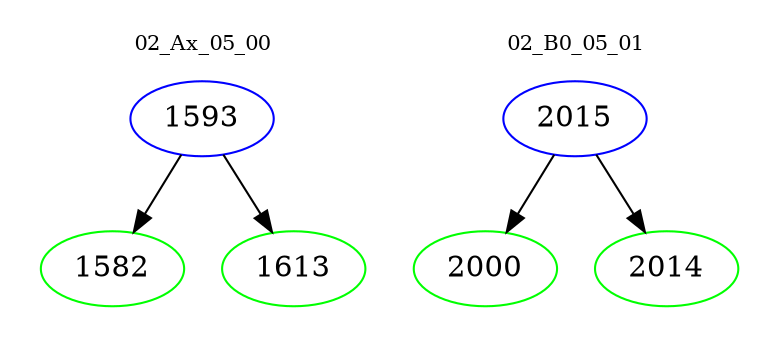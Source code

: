 digraph{
subgraph cluster_0 {
color = white
label = "02_Ax_05_00";
fontsize=10;
T0_1593 [label="1593", color="blue"]
T0_1593 -> T0_1582 [color="black"]
T0_1582 [label="1582", color="green"]
T0_1593 -> T0_1613 [color="black"]
T0_1613 [label="1613", color="green"]
}
subgraph cluster_1 {
color = white
label = "02_B0_05_01";
fontsize=10;
T1_2015 [label="2015", color="blue"]
T1_2015 -> T1_2000 [color="black"]
T1_2000 [label="2000", color="green"]
T1_2015 -> T1_2014 [color="black"]
T1_2014 [label="2014", color="green"]
}
}
